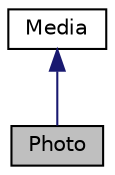 digraph "Photo"
{
 // LATEX_PDF_SIZE
  edge [fontname="Helvetica",fontsize="10",labelfontname="Helvetica",labelfontsize="10"];
  node [fontname="Helvetica",fontsize="10",shape=record];
  Node1 [label="Photo",height=0.2,width=0.4,color="black", fillcolor="grey75", style="filled", fontcolor="black",tooltip="Represents a photo media object."];
  Node2 -> Node1 [dir="back",color="midnightblue",fontsize="10",style="solid",fontname="Helvetica"];
  Node2 [label="Media",height=0.2,width=0.4,color="black", fillcolor="white", style="filled",URL="$classMedia.html",tooltip=" "];
}
